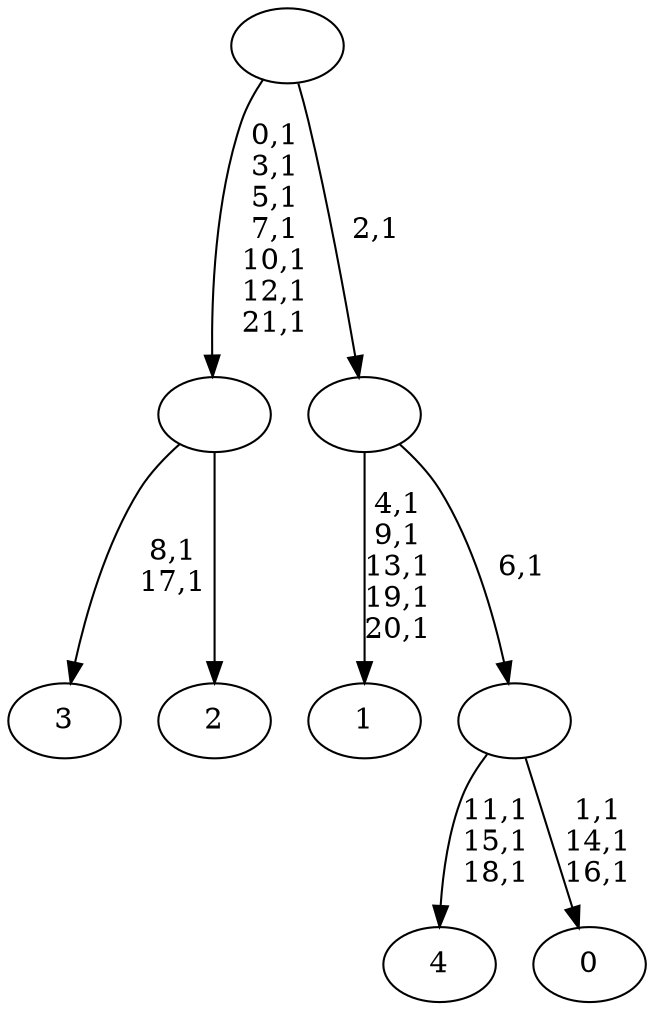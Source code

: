 digraph T {
	27 [label="4"]
	23 [label="3"]
	20 [label="2"]
	19 [label=""]
	12 [label="1"]
	6 [label="0"]
	2 [label=""]
	1 [label=""]
	0 [label=""]
	19 -> 23 [label="8,1\n17,1"]
	19 -> 20 [label=""]
	2 -> 6 [label="1,1\n14,1\n16,1"]
	2 -> 27 [label="11,1\n15,1\n18,1"]
	1 -> 12 [label="4,1\n9,1\n13,1\n19,1\n20,1"]
	1 -> 2 [label="6,1"]
	0 -> 19 [label="0,1\n3,1\n5,1\n7,1\n10,1\n12,1\n21,1"]
	0 -> 1 [label="2,1"]
}
